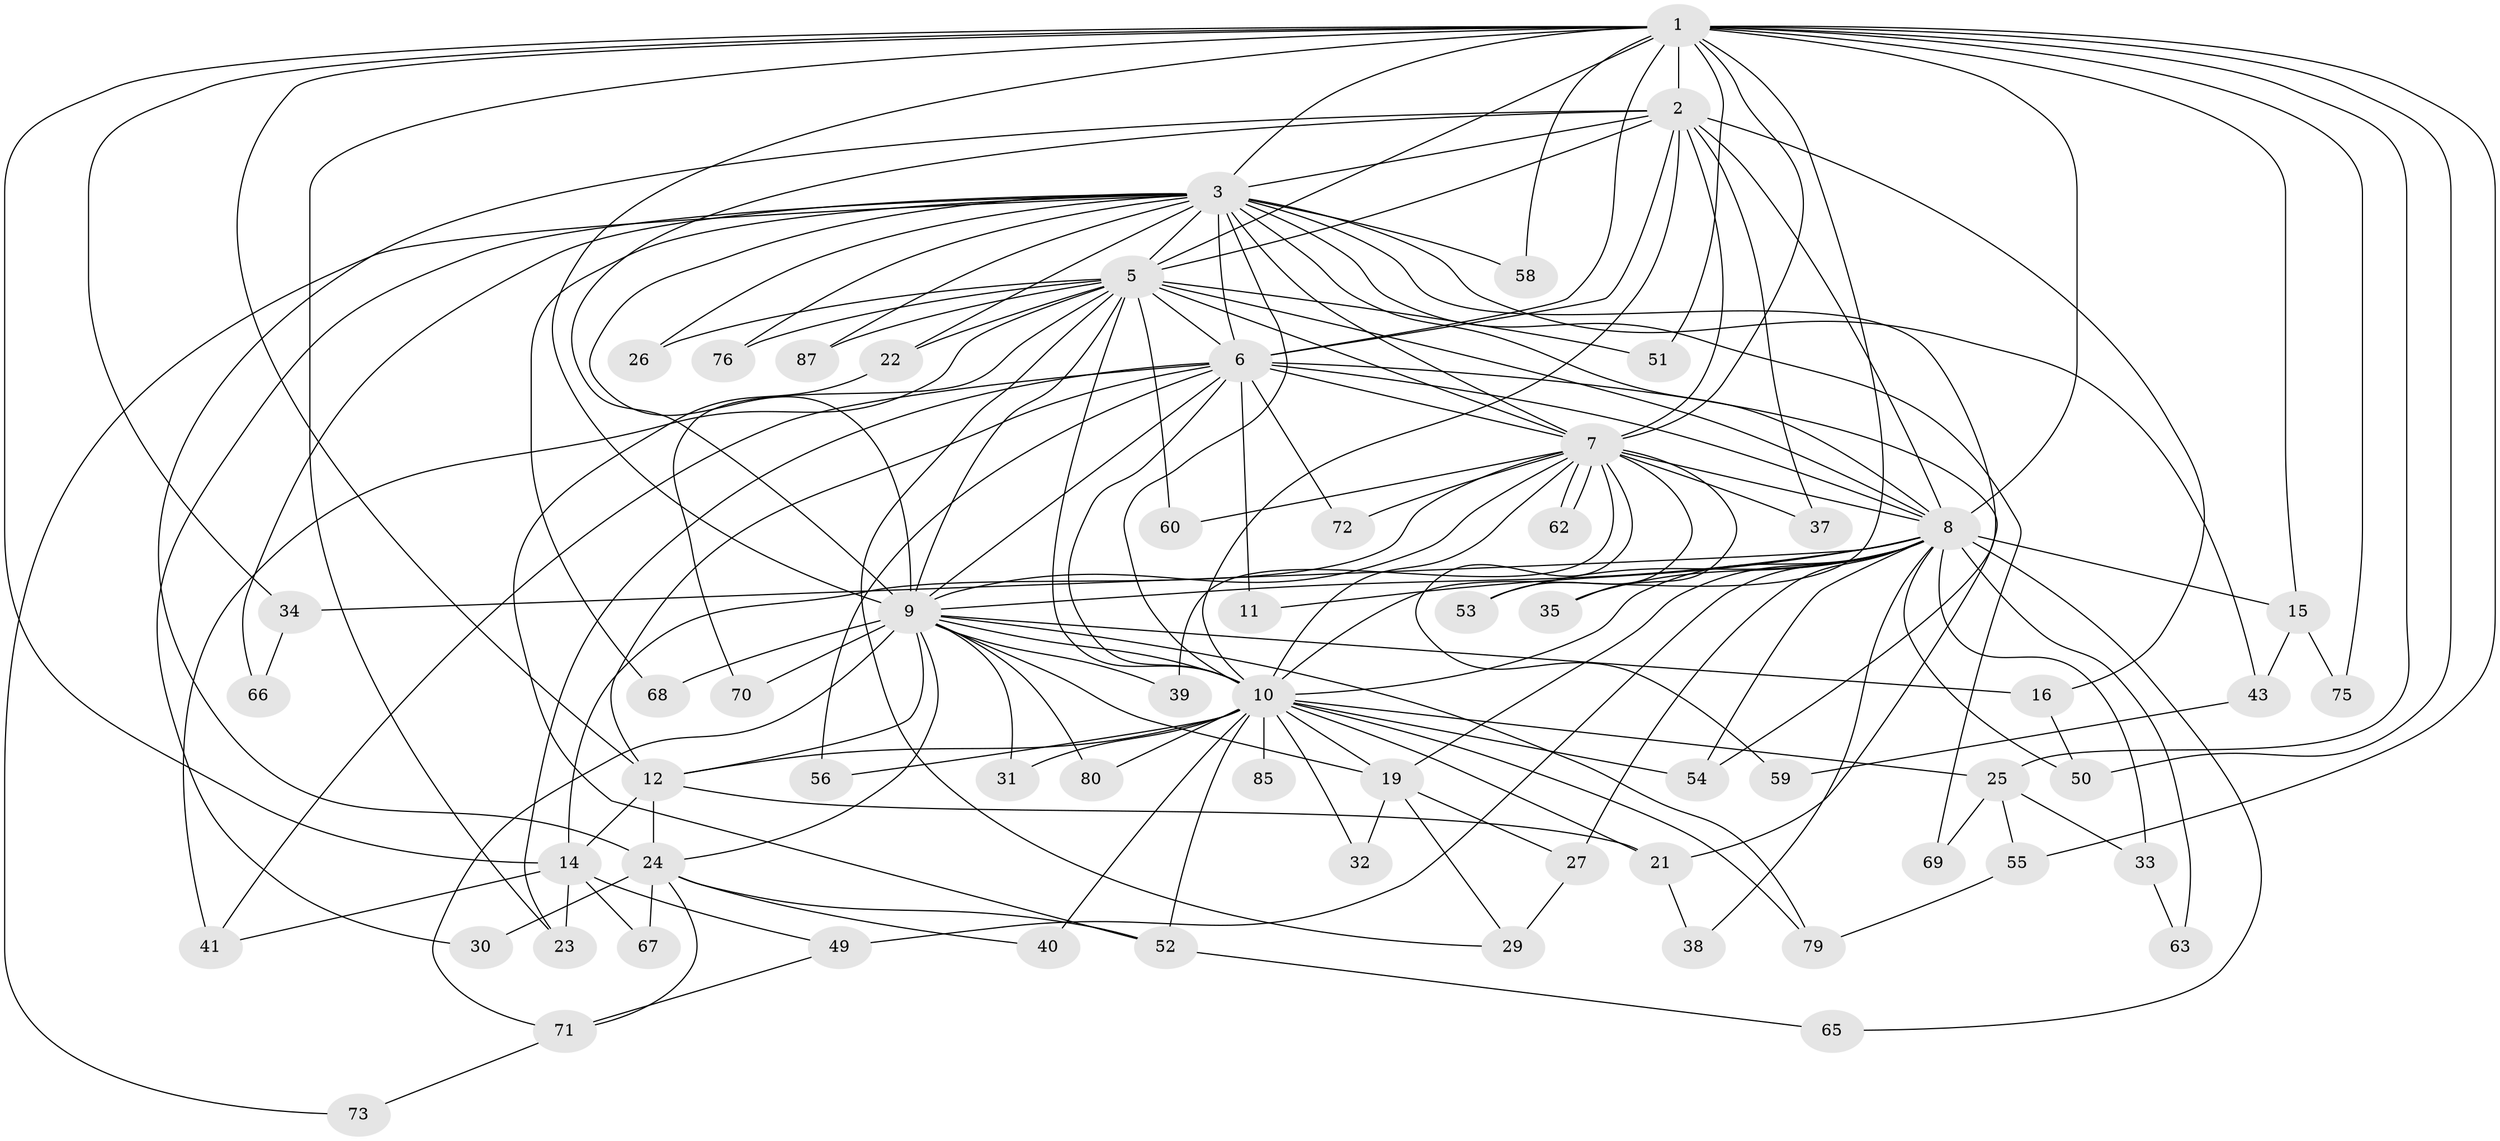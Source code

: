 // Generated by graph-tools (version 1.1) at 2025/23/03/03/25 07:23:43]
// undirected, 63 vertices, 157 edges
graph export_dot {
graph [start="1"]
  node [color=gray90,style=filled];
  1 [super="+4"];
  2 [super="+20"];
  3 [super="+47"];
  5 [super="+28"];
  6 [super="+45"];
  7 [super="+46"];
  8 [super="+18"];
  9 [super="+17"];
  10 [super="+13"];
  11;
  12 [super="+44"];
  14 [super="+48"];
  15 [super="+36"];
  16;
  19 [super="+86"];
  21 [super="+77"];
  22;
  23 [super="+57"];
  24 [super="+78"];
  25;
  26;
  27;
  29 [super="+42"];
  30;
  31;
  32;
  33;
  34;
  35;
  37;
  38;
  39;
  40;
  41 [super="+82"];
  43;
  49 [super="+64"];
  50 [super="+74"];
  51;
  52 [super="+81"];
  53;
  54 [super="+61"];
  55;
  56;
  58;
  59;
  60;
  62;
  63;
  65;
  66;
  67;
  68;
  69;
  70;
  71 [super="+83"];
  72;
  73;
  75;
  76;
  79 [super="+84"];
  80;
  85;
  87;
  1 -- 2 [weight=2];
  1 -- 3 [weight=3];
  1 -- 5 [weight=2];
  1 -- 6 [weight=2];
  1 -- 7 [weight=3];
  1 -- 8 [weight=2];
  1 -- 9 [weight=2];
  1 -- 10 [weight=2];
  1 -- 12;
  1 -- 15 [weight=2];
  1 -- 25;
  1 -- 50;
  1 -- 75;
  1 -- 14;
  1 -- 34;
  1 -- 51;
  1 -- 55;
  1 -- 58;
  1 -- 23;
  2 -- 3;
  2 -- 5;
  2 -- 6;
  2 -- 7;
  2 -- 8 [weight=2];
  2 -- 9;
  2 -- 10;
  2 -- 16;
  2 -- 24;
  2 -- 37;
  3 -- 5;
  3 -- 6;
  3 -- 7;
  3 -- 8;
  3 -- 9;
  3 -- 10;
  3 -- 22;
  3 -- 26;
  3 -- 30;
  3 -- 43;
  3 -- 58;
  3 -- 66;
  3 -- 68;
  3 -- 69;
  3 -- 73;
  3 -- 76;
  3 -- 87;
  3 -- 54;
  5 -- 6;
  5 -- 7;
  5 -- 8;
  5 -- 9;
  5 -- 10 [weight=2];
  5 -- 22;
  5 -- 26;
  5 -- 41;
  5 -- 51;
  5 -- 60;
  5 -- 70;
  5 -- 76;
  5 -- 87;
  5 -- 29;
  6 -- 7 [weight=2];
  6 -- 8;
  6 -- 9;
  6 -- 10;
  6 -- 11;
  6 -- 12;
  6 -- 23;
  6 -- 41;
  6 -- 56;
  6 -- 72;
  6 -- 21;
  7 -- 8 [weight=2];
  7 -- 9;
  7 -- 10;
  7 -- 35;
  7 -- 37;
  7 -- 39;
  7 -- 53;
  7 -- 59;
  7 -- 60;
  7 -- 62;
  7 -- 62;
  7 -- 72;
  7 -- 14;
  8 -- 9;
  8 -- 10;
  8 -- 11;
  8 -- 15;
  8 -- 19;
  8 -- 27;
  8 -- 33;
  8 -- 34;
  8 -- 35;
  8 -- 38;
  8 -- 49 [weight=2];
  8 -- 63;
  8 -- 65;
  8 -- 53;
  8 -- 54;
  8 -- 50;
  9 -- 10;
  9 -- 16;
  9 -- 31;
  9 -- 39;
  9 -- 68;
  9 -- 70;
  9 -- 71;
  9 -- 80;
  9 -- 12;
  9 -- 24;
  9 -- 79;
  9 -- 19;
  10 -- 19;
  10 -- 21;
  10 -- 25;
  10 -- 31;
  10 -- 32;
  10 -- 40;
  10 -- 52;
  10 -- 54;
  10 -- 56;
  10 -- 79;
  10 -- 80;
  10 -- 85 [weight=2];
  10 -- 12;
  12 -- 14;
  12 -- 21;
  12 -- 24;
  14 -- 23;
  14 -- 49;
  14 -- 67;
  14 -- 41;
  15 -- 43;
  15 -- 75;
  16 -- 50;
  19 -- 27;
  19 -- 29;
  19 -- 32;
  21 -- 38;
  22 -- 52;
  24 -- 30;
  24 -- 40;
  24 -- 67;
  24 -- 71;
  24 -- 52;
  25 -- 33;
  25 -- 55;
  25 -- 69;
  27 -- 29;
  33 -- 63;
  34 -- 66;
  43 -- 59;
  49 -- 71;
  52 -- 65;
  55 -- 79;
  71 -- 73;
}
